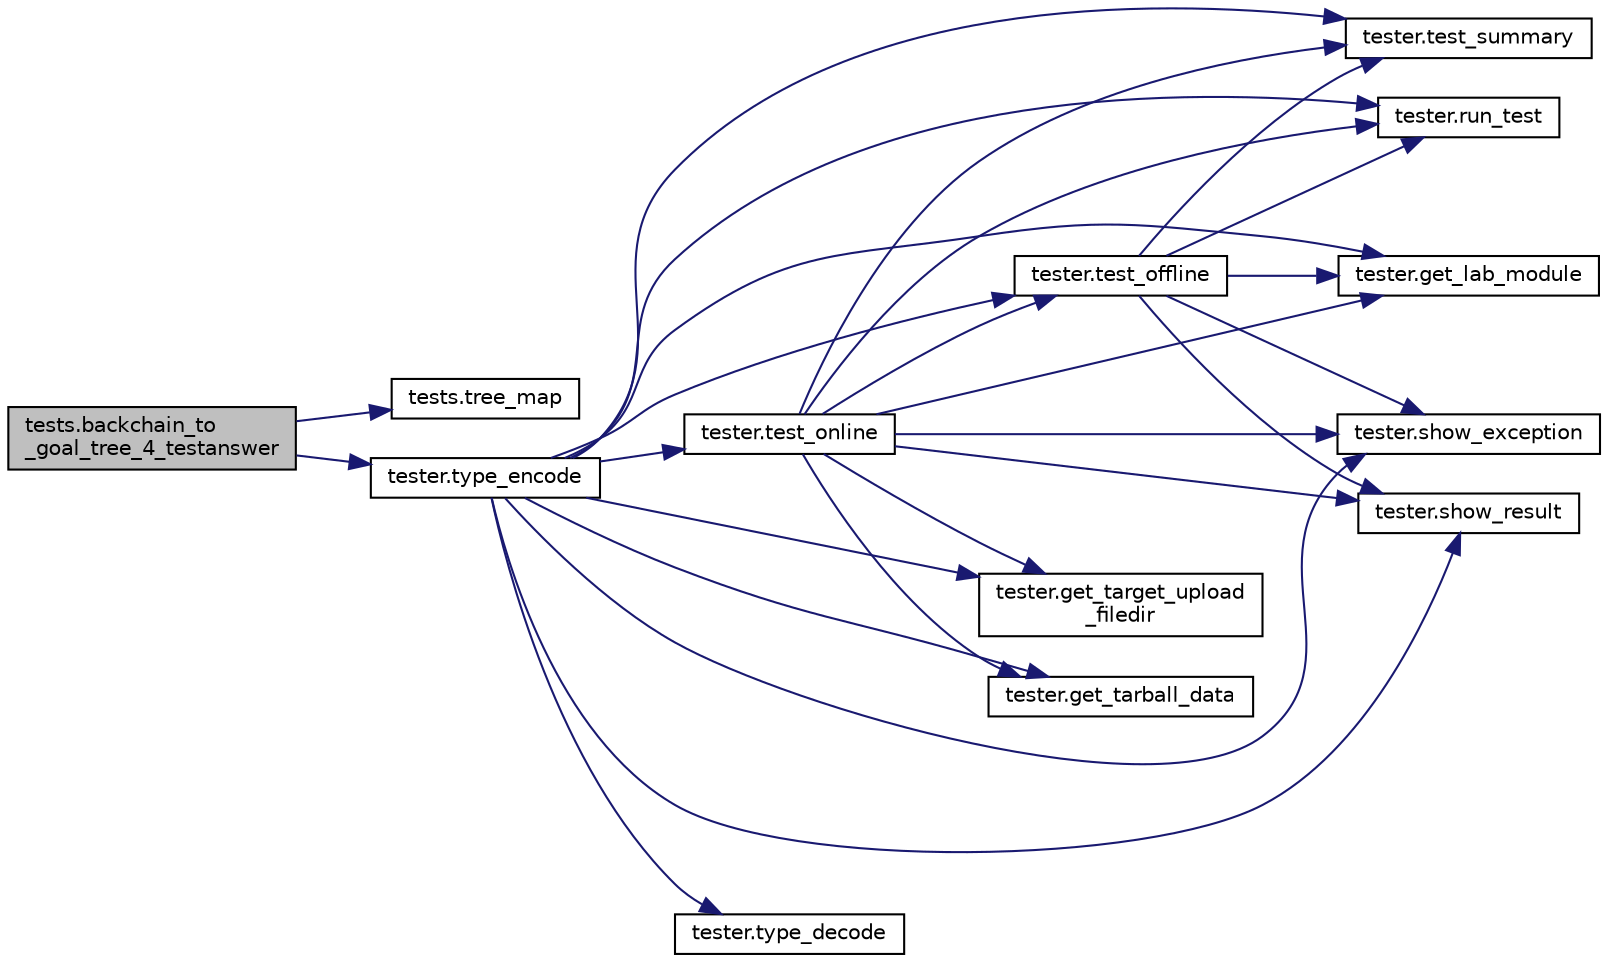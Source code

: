 digraph "tests.backchain_to_goal_tree_4_testanswer"
{
  edge [fontname="Helvetica",fontsize="10",labelfontname="Helvetica",labelfontsize="10"];
  node [fontname="Helvetica",fontsize="10",shape=record];
  rankdir="LR";
  Node1 [label="tests.backchain_to\l_goal_tree_4_testanswer",height=0.2,width=0.4,color="black", fillcolor="grey75", style="filled", fontcolor="black"];
  Node1 -> Node2 [color="midnightblue",fontsize="10",style="solid"];
  Node2 [label="tests.tree_map",height=0.2,width=0.4,color="black", fillcolor="white", style="filled",URL="$namespacetests.html#a9c0482fc255ef94e8ce94e4f6420a34a",tooltip="TEST 10 ###. "];
  Node1 -> Node3 [color="midnightblue",fontsize="10",style="solid"];
  Node3 [label="tester.type_encode",height=0.2,width=0.4,color="black", fillcolor="white", style="filled",URL="$namespacetester.html#ab0070cd7f476a591eddf95f7e39a3536"];
  Node3 -> Node4 [color="midnightblue",fontsize="10",style="solid"];
  Node4 [label="tester.run_test",height=0.2,width=0.4,color="black", fillcolor="white", style="filled",URL="$namespacetester.html#a2fe765d77ce8821b7a2bbaf02b1443be"];
  Node3 -> Node5 [color="midnightblue",fontsize="10",style="solid"];
  Node5 [label="tester.type_decode",height=0.2,width=0.4,color="black", fillcolor="white", style="filled",URL="$namespacetester.html#a51774ebb553093352f0999e266e05126"];
  Node3 -> Node6 [color="midnightblue",fontsize="10",style="solid"];
  Node6 [label="tester.test_offline",height=0.2,width=0.4,color="black", fillcolor="white", style="filled",URL="$namespacetester.html#a1327ef384b1cbd6f10cf76d2cd4a6a97"];
  Node6 -> Node7 [color="midnightblue",fontsize="10",style="solid"];
  Node7 [label="tester.test_summary",height=0.2,width=0.4,color="black", fillcolor="white", style="filled",URL="$namespacetester.html#aedd3dc82e5fcdcd7356eedb2e6bd25c4"];
  Node6 -> Node8 [color="midnightblue",fontsize="10",style="solid"];
  Node8 [label="tester.get_lab_module",height=0.2,width=0.4,color="black", fillcolor="white", style="filled",URL="$namespacetester.html#ae02bbfd9f3e0bad1e95f19ce0ad66ec9"];
  Node6 -> Node4 [color="midnightblue",fontsize="10",style="solid"];
  Node6 -> Node9 [color="midnightblue",fontsize="10",style="solid"];
  Node9 [label="tester.show_exception",height=0.2,width=0.4,color="black", fillcolor="white", style="filled",URL="$namespacetester.html#ad1e0737b7db28310d56e78c79dbd820b"];
  Node6 -> Node10 [color="midnightblue",fontsize="10",style="solid"];
  Node10 [label="tester.show_result",height=0.2,width=0.4,color="black", fillcolor="white", style="filled",URL="$namespacetester.html#a6f608a4c1c426885e10fda8317ec38cc"];
  Node3 -> Node7 [color="midnightblue",fontsize="10",style="solid"];
  Node3 -> Node8 [color="midnightblue",fontsize="10",style="solid"];
  Node3 -> Node9 [color="midnightblue",fontsize="10",style="solid"];
  Node3 -> Node10 [color="midnightblue",fontsize="10",style="solid"];
  Node3 -> Node11 [color="midnightblue",fontsize="10",style="solid"];
  Node11 [label="tester.get_target_upload\l_filedir",height=0.2,width=0.4,color="black", fillcolor="white", style="filled",URL="$namespacetester.html#a30fd214430a64513171aa6c98c385698"];
  Node3 -> Node12 [color="midnightblue",fontsize="10",style="solid"];
  Node12 [label="tester.get_tarball_data",height=0.2,width=0.4,color="black", fillcolor="white", style="filled",URL="$namespacetester.html#a8623562b5ff751a84a2e4554e65ef6f0"];
  Node3 -> Node13 [color="midnightblue",fontsize="10",style="solid"];
  Node13 [label="tester.test_online",height=0.2,width=0.4,color="black", fillcolor="white", style="filled",URL="$namespacetester.html#a05f28fdefc42c5729e56a320573d6cf9"];
  Node13 -> Node8 [color="midnightblue",fontsize="10",style="solid"];
  Node13 -> Node11 [color="midnightblue",fontsize="10",style="solid"];
  Node13 -> Node12 [color="midnightblue",fontsize="10",style="solid"];
  Node13 -> Node7 [color="midnightblue",fontsize="10",style="solid"];
  Node13 -> Node4 [color="midnightblue",fontsize="10",style="solid"];
  Node13 -> Node9 [color="midnightblue",fontsize="10",style="solid"];
  Node13 -> Node10 [color="midnightblue",fontsize="10",style="solid"];
  Node13 -> Node6 [color="midnightblue",fontsize="10",style="solid"];
}

